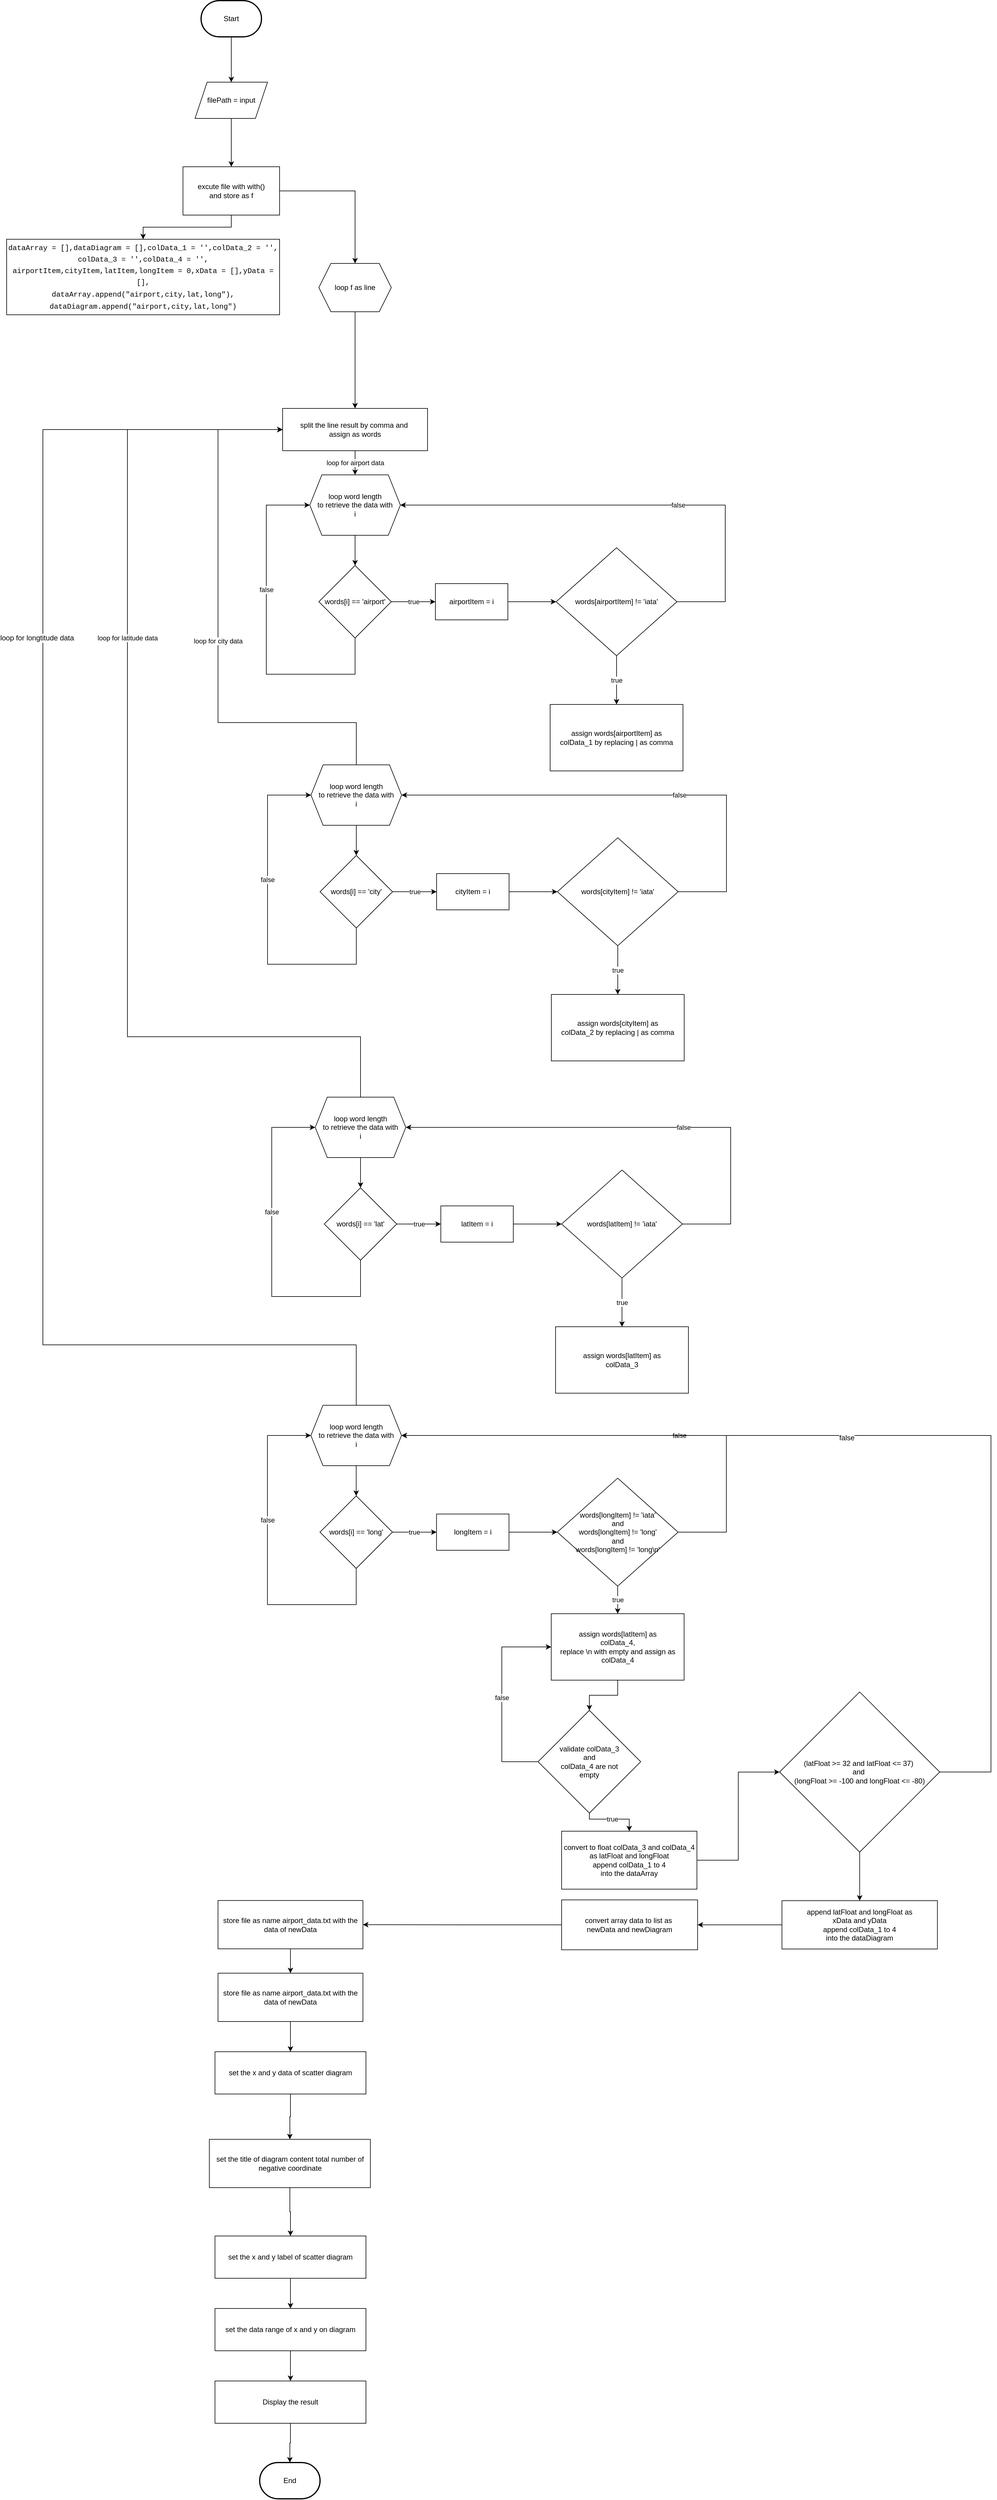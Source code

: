 <mxfile version="18.0.8" type="github">
  <diagram id="BPIov5GIYBPwOmNNc0Fw" name="Page-1">
    <mxGraphModel dx="1422" dy="864" grid="1" gridSize="10" guides="1" tooltips="1" connect="1" arrows="1" fold="1" page="1" pageScale="1" pageWidth="2000" pageHeight="5000" math="0" shadow="0">
      <root>
        <mxCell id="0" />
        <mxCell id="1" parent="0" />
        <mxCell id="6LwQTle8XzFV5wLSoJAP-1" value="filePath = input" style="shape=parallelogram;perimeter=parallelogramPerimeter;whiteSpace=wrap;html=1;fixedSize=1;" parent="1" vertex="1">
          <mxGeometry x="502" y="155" width="120" height="60" as="geometry" />
        </mxCell>
        <mxCell id="6LwQTle8XzFV5wLSoJAP-20" style="edgeStyle=orthogonalEdgeStyle;rounded=0;orthogonalLoop=1;jettySize=auto;html=1;exitX=0.5;exitY=1;exitDx=0;exitDy=0;entryX=0.5;entryY=0;entryDx=0;entryDy=0;" parent="1" source="6LwQTle8XzFV5wLSoJAP-2" target="6LwQTle8XzFV5wLSoJAP-4" edge="1">
          <mxGeometry relative="1" as="geometry" />
        </mxCell>
        <mxCell id="6LwQTle8XzFV5wLSoJAP-2" value="excute file with with()&lt;br&gt;and store as f" style="rounded=0;whiteSpace=wrap;html=1;" parent="1" vertex="1">
          <mxGeometry x="482" y="295" width="160" height="80" as="geometry" />
        </mxCell>
        <mxCell id="6LwQTle8XzFV5wLSoJAP-3" value="" style="endArrow=classic;html=1;rounded=0;entryX=0.5;entryY=0;entryDx=0;entryDy=0;exitX=0.5;exitY=1;exitDx=0;exitDy=0;" parent="1" source="6LwQTle8XzFV5wLSoJAP-1" target="6LwQTle8XzFV5wLSoJAP-2" edge="1">
          <mxGeometry width="50" height="50" relative="1" as="geometry">
            <mxPoint x="602" y="335" as="sourcePoint" />
            <mxPoint x="652" y="285" as="targetPoint" />
          </mxGeometry>
        </mxCell>
        <mxCell id="6LwQTle8XzFV5wLSoJAP-4" value="&lt;div style=&quot;line-height: 19px;&quot;&gt;&lt;div style=&quot;font-family: Consolas, &amp;quot;Courier New&amp;quot;, monospace;&quot;&gt;dataArray = [],&lt;span style=&quot;background-color: initial;&quot;&gt;dataDiagram &lt;/span&gt;&lt;span style=&quot;background-color: initial;&quot;&gt;=&lt;/span&gt;&lt;span style=&quot;background-color: initial;&quot;&gt; [],&lt;/span&gt;&lt;span style=&quot;background-color: initial;&quot;&gt;colData_1 &lt;/span&gt;&lt;span style=&quot;background-color: initial;&quot;&gt;=&lt;/span&gt;&lt;span style=&quot;background-color: initial;&quot;&gt; &lt;/span&gt;&lt;span style=&quot;background-color: initial;&quot;&gt;&#39;&#39;,&lt;/span&gt;&lt;span style=&quot;background-color: initial;&quot;&gt;colData_2 &lt;/span&gt;&lt;span style=&quot;background-color: initial;&quot;&gt;=&lt;/span&gt;&lt;span style=&quot;background-color: initial;&quot;&gt; &lt;/span&gt;&lt;span style=&quot;background-color: initial;&quot;&gt;&#39;&#39;,&lt;/span&gt;&lt;/div&gt;&lt;div style=&quot;font-family: Consolas, &amp;quot;Courier New&amp;quot;, monospace;&quot;&gt;&lt;span style=&quot;background-color: initial;&quot;&gt;colData_3 &lt;/span&gt;&lt;span style=&quot;background-color: initial;&quot;&gt;=&lt;/span&gt;&lt;span style=&quot;background-color: initial;&quot;&gt; &lt;/span&gt;&lt;span style=&quot;background-color: initial;&quot;&gt;&#39;&#39;,&lt;/span&gt;&lt;span style=&quot;background-color: initial;&quot;&gt;colData_4 &lt;/span&gt;&lt;span style=&quot;background-color: initial;&quot;&gt;=&lt;/span&gt;&lt;span style=&quot;background-color: initial;&quot;&gt; &lt;/span&gt;&lt;span style=&quot;background-color: initial;&quot;&gt;&#39;&#39;,&lt;/span&gt;&lt;/div&gt;&lt;div style=&quot;font-family: Consolas, &amp;quot;Courier New&amp;quot;, monospace;&quot;&gt;&lt;span style=&quot;background-color: initial;&quot;&gt;airportItem,&lt;/span&gt;&lt;span style=&quot;background-color: initial;&quot;&gt;cityItem,&lt;/span&gt;&lt;span style=&quot;background-color: initial;&quot;&gt;latItem,&lt;/span&gt;&lt;span style=&quot;background-color: initial;&quot;&gt;longItem &lt;/span&gt;&lt;span style=&quot;background-color: initial;&quot;&gt;=&lt;/span&gt;&lt;span style=&quot;background-color: initial;&quot;&gt; &lt;/span&gt;&lt;span style=&quot;background-color: initial;&quot;&gt;0,&lt;/span&gt;&lt;span style=&quot;background-color: initial;&quot;&gt;xData &lt;/span&gt;&lt;span style=&quot;background-color: initial;&quot;&gt;=&lt;/span&gt;&lt;span style=&quot;background-color: initial;&quot;&gt; [],&lt;/span&gt;&lt;span style=&quot;background-color: initial;&quot;&gt;yData &lt;/span&gt;&lt;span style=&quot;background-color: initial;&quot;&gt;=&lt;/span&gt;&lt;span style=&quot;background-color: initial;&quot;&gt; [],&lt;/span&gt;&lt;/div&gt;&lt;div style=&quot;&quot;&gt;&lt;span style=&quot;background-color: initial;&quot;&gt;&lt;font face=&quot;Consolas, Courier New, monospace&quot;&gt;dataArray.append(&quot;airport,city,lat,long&quot;),&lt;/font&gt;&lt;/span&gt;&lt;/div&gt;&lt;div style=&quot;&quot;&gt;&lt;span style=&quot;background-color: initial;&quot;&gt;&lt;font face=&quot;Consolas, Courier New, monospace&quot;&gt;dataDiagram.append(&quot;airport,city,lat,long&quot;)&lt;/font&gt;&lt;br&gt;&lt;/span&gt;&lt;/div&gt;&lt;/div&gt;" style="rounded=0;whiteSpace=wrap;html=1;" parent="1" vertex="1">
          <mxGeometry x="190" y="415" width="452" height="125" as="geometry" />
        </mxCell>
        <mxCell id="6LwQTle8XzFV5wLSoJAP-6" value="" style="endArrow=classic;html=1;rounded=0;exitX=1;exitY=0.5;exitDx=0;exitDy=0;entryX=0.5;entryY=0;entryDx=0;entryDy=0;" parent="1" source="6LwQTle8XzFV5wLSoJAP-2" target="6LwQTle8XzFV5wLSoJAP-9" edge="1">
          <mxGeometry width="50" height="50" relative="1" as="geometry">
            <mxPoint x="692" y="395" as="sourcePoint" />
            <mxPoint x="767" y="455" as="targetPoint" />
            <Array as="points">
              <mxPoint x="767" y="335" />
            </Array>
          </mxGeometry>
        </mxCell>
        <mxCell id="6LwQTle8XzFV5wLSoJAP-8" value="" style="endArrow=classic;html=1;rounded=0;entryX=0.5;entryY=0;entryDx=0;entryDy=0;exitX=0.5;exitY=1;exitDx=0;exitDy=0;" parent="1" source="6LwQTle8XzFV5wLSoJAP-9" target="6LwQTle8XzFV5wLSoJAP-11" edge="1">
          <mxGeometry width="50" height="50" relative="1" as="geometry">
            <mxPoint x="767" y="540" as="sourcePoint" />
            <mxPoint x="767" y="575" as="targetPoint" />
          </mxGeometry>
        </mxCell>
        <mxCell id="6LwQTle8XzFV5wLSoJAP-9" value="loop f as line" style="shape=hexagon;perimeter=hexagonPerimeter2;whiteSpace=wrap;html=1;fixedSize=1;" parent="1" vertex="1">
          <mxGeometry x="707" y="455" width="120" height="80" as="geometry" />
        </mxCell>
        <mxCell id="6LwQTle8XzFV5wLSoJAP-11" value="split the line result by comma and&amp;nbsp;&lt;br&gt;assign as words" style="rounded=0;whiteSpace=wrap;html=1;" parent="1" vertex="1">
          <mxGeometry x="647" y="695" width="240" height="70" as="geometry" />
        </mxCell>
        <mxCell id="6LwQTle8XzFV5wLSoJAP-16" style="edgeStyle=orthogonalEdgeStyle;rounded=0;orthogonalLoop=1;jettySize=auto;html=1;entryX=0.5;entryY=0;entryDx=0;entryDy=0;" parent="1" source="6LwQTle8XzFV5wLSoJAP-13" target="6LwQTle8XzFV5wLSoJAP-15" edge="1">
          <mxGeometry relative="1" as="geometry" />
        </mxCell>
        <mxCell id="6LwQTle8XzFV5wLSoJAP-13" value="loop word length&lt;br&gt;to retrieve the data with&lt;br&gt;i" style="shape=hexagon;perimeter=hexagonPerimeter2;whiteSpace=wrap;html=1;fixedSize=1;" parent="1" vertex="1">
          <mxGeometry x="692" y="805" width="150" height="100" as="geometry" />
        </mxCell>
        <mxCell id="6LwQTle8XzFV5wLSoJAP-14" value="loop for airport data" style="endArrow=classic;html=1;rounded=0;entryX=0.5;entryY=0;entryDx=0;entryDy=0;exitX=0.5;exitY=1;exitDx=0;exitDy=0;" parent="1" source="6LwQTle8XzFV5wLSoJAP-11" target="6LwQTle8XzFV5wLSoJAP-13" edge="1">
          <mxGeometry width="50" height="50" relative="1" as="geometry">
            <mxPoint x="777" y="655" as="sourcePoint" />
            <mxPoint x="777" y="705" as="targetPoint" />
          </mxGeometry>
        </mxCell>
        <mxCell id="6LwQTle8XzFV5wLSoJAP-17" value="true" style="edgeStyle=orthogonalEdgeStyle;rounded=0;orthogonalLoop=1;jettySize=auto;html=1;" parent="1" source="6LwQTle8XzFV5wLSoJAP-15" target="6LwQTle8XzFV5wLSoJAP-19" edge="1">
          <mxGeometry relative="1" as="geometry">
            <mxPoint x="900" y="1015" as="targetPoint" />
          </mxGeometry>
        </mxCell>
        <mxCell id="6LwQTle8XzFV5wLSoJAP-18" value="false" style="edgeStyle=orthogonalEdgeStyle;rounded=0;orthogonalLoop=1;jettySize=auto;html=1;exitX=0.5;exitY=1;exitDx=0;exitDy=0;entryX=0;entryY=0.5;entryDx=0;entryDy=0;" parent="1" source="6LwQTle8XzFV5wLSoJAP-15" target="6LwQTle8XzFV5wLSoJAP-13" edge="1">
          <mxGeometry x="0.241" relative="1" as="geometry">
            <Array as="points">
              <mxPoint x="767" y="1135" />
              <mxPoint x="620" y="1135" />
              <mxPoint x="620" y="855" />
            </Array>
            <mxPoint as="offset" />
          </mxGeometry>
        </mxCell>
        <mxCell id="6LwQTle8XzFV5wLSoJAP-15" value="words[i] == &#39;airport&#39;" style="rhombus;whiteSpace=wrap;html=1;" parent="1" vertex="1">
          <mxGeometry x="707" y="955" width="120" height="120" as="geometry" />
        </mxCell>
        <mxCell id="6LwQTle8XzFV5wLSoJAP-22" value="" style="edgeStyle=orthogonalEdgeStyle;rounded=0;orthogonalLoop=1;jettySize=auto;html=1;" parent="1" source="6LwQTle8XzFV5wLSoJAP-19" target="6LwQTle8XzFV5wLSoJAP-21" edge="1">
          <mxGeometry relative="1" as="geometry" />
        </mxCell>
        <mxCell id="6LwQTle8XzFV5wLSoJAP-19" value="airportItem = i" style="rounded=0;whiteSpace=wrap;html=1;" parent="1" vertex="1">
          <mxGeometry x="900" y="985" width="120" height="60" as="geometry" />
        </mxCell>
        <mxCell id="6LwQTle8XzFV5wLSoJAP-23" style="edgeStyle=orthogonalEdgeStyle;rounded=0;orthogonalLoop=1;jettySize=auto;html=1;entryX=1;entryY=0.5;entryDx=0;entryDy=0;" parent="1" source="6LwQTle8XzFV5wLSoJAP-21" target="6LwQTle8XzFV5wLSoJAP-13" edge="1">
          <mxGeometry relative="1" as="geometry">
            <Array as="points">
              <mxPoint x="1380" y="1015" />
              <mxPoint x="1380" y="855" />
            </Array>
          </mxGeometry>
        </mxCell>
        <mxCell id="6LwQTle8XzFV5wLSoJAP-24" value="false" style="edgeLabel;html=1;align=center;verticalAlign=middle;resizable=0;points=[];" parent="6LwQTle8XzFV5wLSoJAP-23" vertex="1" connectable="0">
          <mxGeometry x="-0.182" relative="1" as="geometry">
            <mxPoint as="offset" />
          </mxGeometry>
        </mxCell>
        <mxCell id="6LwQTle8XzFV5wLSoJAP-28" value="true" style="edgeStyle=orthogonalEdgeStyle;rounded=0;orthogonalLoop=1;jettySize=auto;html=1;" parent="1" source="6LwQTle8XzFV5wLSoJAP-21" target="6LwQTle8XzFV5wLSoJAP-27" edge="1">
          <mxGeometry relative="1" as="geometry" />
        </mxCell>
        <mxCell id="6LwQTle8XzFV5wLSoJAP-21" value="words[airportItem] != &#39;iata&#39;" style="rhombus;whiteSpace=wrap;html=1;rounded=0;" parent="1" vertex="1">
          <mxGeometry x="1100" y="925.63" width="200" height="178.75" as="geometry" />
        </mxCell>
        <mxCell id="6LwQTle8XzFV5wLSoJAP-27" value="assign&amp;nbsp;words[airportItem] as &lt;br&gt;colData_1 by replacing | as comma" style="whiteSpace=wrap;html=1;rounded=0;" parent="1" vertex="1">
          <mxGeometry x="1090" y="1185.01" width="219.99" height="109.99" as="geometry" />
        </mxCell>
        <mxCell id="6LwQTle8XzFV5wLSoJAP-29" style="edgeStyle=orthogonalEdgeStyle;rounded=0;orthogonalLoop=1;jettySize=auto;html=1;entryX=0.5;entryY=0;entryDx=0;entryDy=0;exitX=0.5;exitY=1;exitDx=0;exitDy=0;" parent="1" source="6LwQTle8XzFV5wLSoJAP-40" target="6LwQTle8XzFV5wLSoJAP-32" edge="1">
          <mxGeometry relative="1" as="geometry">
            <mxPoint x="769" y="1385" as="sourcePoint" />
          </mxGeometry>
        </mxCell>
        <mxCell id="6LwQTle8XzFV5wLSoJAP-30" value="true" style="edgeStyle=orthogonalEdgeStyle;rounded=0;orthogonalLoop=1;jettySize=auto;html=1;" parent="1" source="6LwQTle8XzFV5wLSoJAP-32" target="6LwQTle8XzFV5wLSoJAP-34" edge="1">
          <mxGeometry relative="1" as="geometry">
            <mxPoint x="902" y="1495" as="targetPoint" />
          </mxGeometry>
        </mxCell>
        <mxCell id="6LwQTle8XzFV5wLSoJAP-31" value="false" style="edgeStyle=orthogonalEdgeStyle;rounded=0;orthogonalLoop=1;jettySize=auto;html=1;exitX=0.5;exitY=1;exitDx=0;exitDy=0;entryX=0;entryY=0.5;entryDx=0;entryDy=0;" parent="1" source="6LwQTle8XzFV5wLSoJAP-32" target="6LwQTle8XzFV5wLSoJAP-40" edge="1">
          <mxGeometry x="0.241" relative="1" as="geometry">
            <mxPoint x="694" y="1335" as="targetPoint" />
            <Array as="points">
              <mxPoint x="769" y="1615" />
              <mxPoint x="622" y="1615" />
              <mxPoint x="622" y="1335" />
            </Array>
            <mxPoint as="offset" />
          </mxGeometry>
        </mxCell>
        <mxCell id="6LwQTle8XzFV5wLSoJAP-32" value="words[i] == &#39;city&#39;" style="rhombus;whiteSpace=wrap;html=1;" parent="1" vertex="1">
          <mxGeometry x="709" y="1435" width="120" height="120" as="geometry" />
        </mxCell>
        <mxCell id="6LwQTle8XzFV5wLSoJAP-33" value="" style="edgeStyle=orthogonalEdgeStyle;rounded=0;orthogonalLoop=1;jettySize=auto;html=1;" parent="1" source="6LwQTle8XzFV5wLSoJAP-34" target="6LwQTle8XzFV5wLSoJAP-38" edge="1">
          <mxGeometry relative="1" as="geometry" />
        </mxCell>
        <mxCell id="6LwQTle8XzFV5wLSoJAP-34" value="cityItem = i" style="rounded=0;whiteSpace=wrap;html=1;" parent="1" vertex="1">
          <mxGeometry x="902" y="1465" width="120" height="60" as="geometry" />
        </mxCell>
        <mxCell id="6LwQTle8XzFV5wLSoJAP-35" style="edgeStyle=orthogonalEdgeStyle;rounded=0;orthogonalLoop=1;jettySize=auto;html=1;entryX=1;entryY=0.5;entryDx=0;entryDy=0;" parent="1" source="6LwQTle8XzFV5wLSoJAP-38" target="6LwQTle8XzFV5wLSoJAP-40" edge="1">
          <mxGeometry relative="1" as="geometry">
            <mxPoint x="844" y="1335" as="targetPoint" />
            <Array as="points">
              <mxPoint x="1382" y="1495" />
              <mxPoint x="1382" y="1335" />
            </Array>
          </mxGeometry>
        </mxCell>
        <mxCell id="6LwQTle8XzFV5wLSoJAP-36" value="false" style="edgeLabel;html=1;align=center;verticalAlign=middle;resizable=0;points=[];" parent="6LwQTle8XzFV5wLSoJAP-35" vertex="1" connectable="0">
          <mxGeometry x="-0.182" relative="1" as="geometry">
            <mxPoint as="offset" />
          </mxGeometry>
        </mxCell>
        <mxCell id="6LwQTle8XzFV5wLSoJAP-37" value="true" style="edgeStyle=orthogonalEdgeStyle;rounded=0;orthogonalLoop=1;jettySize=auto;html=1;" parent="1" source="6LwQTle8XzFV5wLSoJAP-38" target="6LwQTle8XzFV5wLSoJAP-39" edge="1">
          <mxGeometry relative="1" as="geometry" />
        </mxCell>
        <mxCell id="6LwQTle8XzFV5wLSoJAP-38" value="words[cityItem] != &#39;iata&#39;" style="rhombus;whiteSpace=wrap;html=1;rounded=0;" parent="1" vertex="1">
          <mxGeometry x="1102" y="1405.63" width="200" height="178.75" as="geometry" />
        </mxCell>
        <mxCell id="6LwQTle8XzFV5wLSoJAP-39" value="assign&amp;nbsp;words[cityItem] as &lt;br&gt;colData_2 by replacing | as comma" style="whiteSpace=wrap;html=1;rounded=0;" parent="1" vertex="1">
          <mxGeometry x="1092" y="1665.01" width="219.99" height="109.99" as="geometry" />
        </mxCell>
        <mxCell id="6LwQTle8XzFV5wLSoJAP-41" value="loop for city data" style="edgeStyle=orthogonalEdgeStyle;rounded=0;orthogonalLoop=1;jettySize=auto;html=1;entryX=0;entryY=0.5;entryDx=0;entryDy=0;" parent="1" source="6LwQTle8XzFV5wLSoJAP-40" target="6LwQTle8XzFV5wLSoJAP-11" edge="1">
          <mxGeometry x="-0.026" relative="1" as="geometry">
            <Array as="points">
              <mxPoint x="769" y="1215" />
              <mxPoint x="540" y="1215" />
              <mxPoint x="540" y="730" />
            </Array>
            <mxPoint as="offset" />
          </mxGeometry>
        </mxCell>
        <mxCell id="6LwQTle8XzFV5wLSoJAP-40" value="loop word length&lt;br&gt;to retrieve the data with&lt;br&gt;i" style="shape=hexagon;perimeter=hexagonPerimeter2;whiteSpace=wrap;html=1;fixedSize=1;" parent="1" vertex="1">
          <mxGeometry x="694" y="1285" width="150" height="100" as="geometry" />
        </mxCell>
        <mxCell id="6LwQTle8XzFV5wLSoJAP-42" style="edgeStyle=orthogonalEdgeStyle;rounded=0;orthogonalLoop=1;jettySize=auto;html=1;entryX=0.5;entryY=0;entryDx=0;entryDy=0;exitX=0.5;exitY=1;exitDx=0;exitDy=0;" parent="1" source="6LwQTle8XzFV5wLSoJAP-53" target="6LwQTle8XzFV5wLSoJAP-45" edge="1">
          <mxGeometry relative="1" as="geometry">
            <mxPoint x="776" y="1935" as="sourcePoint" />
          </mxGeometry>
        </mxCell>
        <mxCell id="6LwQTle8XzFV5wLSoJAP-43" value="true" style="edgeStyle=orthogonalEdgeStyle;rounded=0;orthogonalLoop=1;jettySize=auto;html=1;" parent="1" source="6LwQTle8XzFV5wLSoJAP-45" target="6LwQTle8XzFV5wLSoJAP-47" edge="1">
          <mxGeometry relative="1" as="geometry">
            <mxPoint x="909" y="2045" as="targetPoint" />
          </mxGeometry>
        </mxCell>
        <mxCell id="6LwQTle8XzFV5wLSoJAP-44" value="false" style="edgeStyle=orthogonalEdgeStyle;rounded=0;orthogonalLoop=1;jettySize=auto;html=1;exitX=0.5;exitY=1;exitDx=0;exitDy=0;entryX=0;entryY=0.5;entryDx=0;entryDy=0;" parent="1" source="6LwQTle8XzFV5wLSoJAP-45" target="6LwQTle8XzFV5wLSoJAP-53" edge="1">
          <mxGeometry x="0.241" relative="1" as="geometry">
            <mxPoint x="701" y="1885" as="targetPoint" />
            <Array as="points">
              <mxPoint x="776" y="2165" />
              <mxPoint x="629" y="2165" />
              <mxPoint x="629" y="1885" />
            </Array>
            <mxPoint as="offset" />
          </mxGeometry>
        </mxCell>
        <mxCell id="6LwQTle8XzFV5wLSoJAP-45" value="words[i] == &#39;lat&#39;" style="rhombus;whiteSpace=wrap;html=1;" parent="1" vertex="1">
          <mxGeometry x="716" y="1985" width="120" height="120" as="geometry" />
        </mxCell>
        <mxCell id="6LwQTle8XzFV5wLSoJAP-46" value="" style="edgeStyle=orthogonalEdgeStyle;rounded=0;orthogonalLoop=1;jettySize=auto;html=1;" parent="1" source="6LwQTle8XzFV5wLSoJAP-47" target="6LwQTle8XzFV5wLSoJAP-51" edge="1">
          <mxGeometry relative="1" as="geometry" />
        </mxCell>
        <mxCell id="6LwQTle8XzFV5wLSoJAP-47" value="latItem = i" style="rounded=0;whiteSpace=wrap;html=1;" parent="1" vertex="1">
          <mxGeometry x="909" y="2015" width="120" height="60" as="geometry" />
        </mxCell>
        <mxCell id="6LwQTle8XzFV5wLSoJAP-48" style="edgeStyle=orthogonalEdgeStyle;rounded=0;orthogonalLoop=1;jettySize=auto;html=1;entryX=1;entryY=0.5;entryDx=0;entryDy=0;" parent="1" source="6LwQTle8XzFV5wLSoJAP-51" target="6LwQTle8XzFV5wLSoJAP-53" edge="1">
          <mxGeometry relative="1" as="geometry">
            <mxPoint x="851" y="1885" as="targetPoint" />
            <Array as="points">
              <mxPoint x="1389" y="2045" />
              <mxPoint x="1389" y="1885" />
            </Array>
          </mxGeometry>
        </mxCell>
        <mxCell id="6LwQTle8XzFV5wLSoJAP-49" value="false" style="edgeLabel;html=1;align=center;verticalAlign=middle;resizable=0;points=[];" parent="6LwQTle8XzFV5wLSoJAP-48" vertex="1" connectable="0">
          <mxGeometry x="-0.182" relative="1" as="geometry">
            <mxPoint as="offset" />
          </mxGeometry>
        </mxCell>
        <mxCell id="6LwQTle8XzFV5wLSoJAP-50" value="true" style="edgeStyle=orthogonalEdgeStyle;rounded=0;orthogonalLoop=1;jettySize=auto;html=1;" parent="1" source="6LwQTle8XzFV5wLSoJAP-51" target="6LwQTle8XzFV5wLSoJAP-52" edge="1">
          <mxGeometry relative="1" as="geometry" />
        </mxCell>
        <mxCell id="6LwQTle8XzFV5wLSoJAP-51" value="words[latItem] != &#39;iata&#39;" style="rhombus;whiteSpace=wrap;html=1;rounded=0;" parent="1" vertex="1">
          <mxGeometry x="1109" y="1955.63" width="200" height="178.75" as="geometry" />
        </mxCell>
        <mxCell id="6LwQTle8XzFV5wLSoJAP-52" value="assign&amp;nbsp;words[latItem] as &lt;br&gt;colData_3" style="whiteSpace=wrap;html=1;rounded=0;" parent="1" vertex="1">
          <mxGeometry x="1099" y="2215.01" width="219.99" height="109.99" as="geometry" />
        </mxCell>
        <mxCell id="6LwQTle8XzFV5wLSoJAP-54" style="edgeStyle=orthogonalEdgeStyle;rounded=0;orthogonalLoop=1;jettySize=auto;html=1;entryX=0;entryY=0.5;entryDx=0;entryDy=0;" parent="1" source="6LwQTle8XzFV5wLSoJAP-53" target="6LwQTle8XzFV5wLSoJAP-11" edge="1">
          <mxGeometry relative="1" as="geometry">
            <Array as="points">
              <mxPoint x="776" y="1735" />
              <mxPoint x="390" y="1735" />
              <mxPoint x="390" y="730" />
            </Array>
          </mxGeometry>
        </mxCell>
        <mxCell id="6LwQTle8XzFV5wLSoJAP-55" value="loop for latitude data" style="edgeLabel;html=1;align=center;verticalAlign=middle;resizable=0;points=[];" parent="6LwQTle8XzFV5wLSoJAP-54" vertex="1" connectable="0">
          <mxGeometry x="-0.006" relative="1" as="geometry">
            <mxPoint y="-277" as="offset" />
          </mxGeometry>
        </mxCell>
        <mxCell id="6LwQTle8XzFV5wLSoJAP-53" value="loop word length&lt;br&gt;to retrieve the data with&lt;br&gt;i" style="shape=hexagon;perimeter=hexagonPerimeter2;whiteSpace=wrap;html=1;fixedSize=1;" parent="1" vertex="1">
          <mxGeometry x="701" y="1835" width="150" height="100" as="geometry" />
        </mxCell>
        <mxCell id="6LwQTle8XzFV5wLSoJAP-57" style="edgeStyle=orthogonalEdgeStyle;rounded=0;orthogonalLoop=1;jettySize=auto;html=1;entryX=0.5;entryY=0;entryDx=0;entryDy=0;exitX=0.5;exitY=1;exitDx=0;exitDy=0;" parent="1" source="6LwQTle8XzFV5wLSoJAP-68" target="6LwQTle8XzFV5wLSoJAP-60" edge="1">
          <mxGeometry relative="1" as="geometry">
            <mxPoint x="768.86" y="2445" as="sourcePoint" />
          </mxGeometry>
        </mxCell>
        <mxCell id="6LwQTle8XzFV5wLSoJAP-58" value="true" style="edgeStyle=orthogonalEdgeStyle;rounded=0;orthogonalLoop=1;jettySize=auto;html=1;" parent="1" source="6LwQTle8XzFV5wLSoJAP-60" target="6LwQTle8XzFV5wLSoJAP-62" edge="1">
          <mxGeometry relative="1" as="geometry">
            <mxPoint x="901.86" y="2555" as="targetPoint" />
          </mxGeometry>
        </mxCell>
        <mxCell id="6LwQTle8XzFV5wLSoJAP-59" value="false" style="edgeStyle=orthogonalEdgeStyle;rounded=0;orthogonalLoop=1;jettySize=auto;html=1;exitX=0.5;exitY=1;exitDx=0;exitDy=0;entryX=0;entryY=0.5;entryDx=0;entryDy=0;" parent="1" source="6LwQTle8XzFV5wLSoJAP-60" target="6LwQTle8XzFV5wLSoJAP-68" edge="1">
          <mxGeometry x="0.241" relative="1" as="geometry">
            <mxPoint x="693.86" y="2395" as="targetPoint" />
            <Array as="points">
              <mxPoint x="768.86" y="2675" />
              <mxPoint x="621.86" y="2675" />
              <mxPoint x="621.86" y="2395" />
            </Array>
            <mxPoint as="offset" />
          </mxGeometry>
        </mxCell>
        <mxCell id="6LwQTle8XzFV5wLSoJAP-60" value="words[i] == &#39;long&#39;" style="rhombus;whiteSpace=wrap;html=1;" parent="1" vertex="1">
          <mxGeometry x="708.86" y="2495" width="120" height="120" as="geometry" />
        </mxCell>
        <mxCell id="6LwQTle8XzFV5wLSoJAP-61" value="" style="edgeStyle=orthogonalEdgeStyle;rounded=0;orthogonalLoop=1;jettySize=auto;html=1;" parent="1" source="6LwQTle8XzFV5wLSoJAP-62" target="6LwQTle8XzFV5wLSoJAP-66" edge="1">
          <mxGeometry relative="1" as="geometry" />
        </mxCell>
        <mxCell id="6LwQTle8XzFV5wLSoJAP-62" value="longItem = i" style="rounded=0;whiteSpace=wrap;html=1;" parent="1" vertex="1">
          <mxGeometry x="901.86" y="2525" width="120" height="60" as="geometry" />
        </mxCell>
        <mxCell id="6LwQTle8XzFV5wLSoJAP-63" style="edgeStyle=orthogonalEdgeStyle;rounded=0;orthogonalLoop=1;jettySize=auto;html=1;entryX=1;entryY=0.5;entryDx=0;entryDy=0;" parent="1" source="6LwQTle8XzFV5wLSoJAP-66" target="6LwQTle8XzFV5wLSoJAP-68" edge="1">
          <mxGeometry relative="1" as="geometry">
            <mxPoint x="843.86" y="2395" as="targetPoint" />
            <Array as="points">
              <mxPoint x="1381.86" y="2555" />
              <mxPoint x="1381.86" y="2395" />
            </Array>
          </mxGeometry>
        </mxCell>
        <mxCell id="6LwQTle8XzFV5wLSoJAP-64" value="false" style="edgeLabel;html=1;align=center;verticalAlign=middle;resizable=0;points=[];" parent="6LwQTle8XzFV5wLSoJAP-63" vertex="1" connectable="0">
          <mxGeometry x="-0.182" relative="1" as="geometry">
            <mxPoint as="offset" />
          </mxGeometry>
        </mxCell>
        <mxCell id="6LwQTle8XzFV5wLSoJAP-65" value="true" style="edgeStyle=orthogonalEdgeStyle;rounded=0;orthogonalLoop=1;jettySize=auto;html=1;" parent="1" source="6LwQTle8XzFV5wLSoJAP-66" target="6LwQTle8XzFV5wLSoJAP-67" edge="1">
          <mxGeometry relative="1" as="geometry" />
        </mxCell>
        <mxCell id="6LwQTle8XzFV5wLSoJAP-66" value="words[longItem] != &#39;iata&#39; &lt;br&gt;and &lt;br&gt;words[longItem] != &#39;long&#39;&lt;br&gt;and&lt;br&gt;words[longItem] != &#39;long\n&#39;" style="rhombus;whiteSpace=wrap;html=1;rounded=0;" parent="1" vertex="1">
          <mxGeometry x="1101.86" y="2465.63" width="200" height="178.75" as="geometry" />
        </mxCell>
        <mxCell id="6LwQTle8XzFV5wLSoJAP-73" value="" style="edgeStyle=orthogonalEdgeStyle;rounded=0;orthogonalLoop=1;jettySize=auto;html=1;fontSize=12;fontColor=#000000;entryX=0.5;entryY=0;entryDx=0;entryDy=0;" parent="1" source="6LwQTle8XzFV5wLSoJAP-67" target="eBDmmTzqOYnVnQXmWOaE-3" edge="1">
          <mxGeometry relative="1" as="geometry" />
        </mxCell>
        <mxCell id="6LwQTle8XzFV5wLSoJAP-67" value="assign&amp;nbsp;words[latItem] as &lt;br&gt;colData_4,&lt;br&gt;replace \n with empty and assign as&lt;br&gt;colData_4" style="whiteSpace=wrap;html=1;rounded=0;" parent="1" vertex="1">
          <mxGeometry x="1091.86" y="2690" width="219.99" height="109.99" as="geometry" />
        </mxCell>
        <mxCell id="6LwQTle8XzFV5wLSoJAP-69" style="edgeStyle=orthogonalEdgeStyle;rounded=0;orthogonalLoop=1;jettySize=auto;html=1;entryX=0;entryY=0.5;entryDx=0;entryDy=0;fontSize=12;fontColor=#000000;" parent="1" source="6LwQTle8XzFV5wLSoJAP-68" target="6LwQTle8XzFV5wLSoJAP-11" edge="1">
          <mxGeometry relative="1" as="geometry">
            <Array as="points">
              <mxPoint x="769" y="2245" />
              <mxPoint x="250" y="2245" />
              <mxPoint x="250" y="730" />
            </Array>
          </mxGeometry>
        </mxCell>
        <mxCell id="6LwQTle8XzFV5wLSoJAP-70" value="loop for longtitude data" style="edgeLabel;html=1;align=center;verticalAlign=middle;resizable=0;points=[];fontSize=12;fontColor=#000000;" parent="6LwQTle8XzFV5wLSoJAP-69" vertex="1" connectable="0">
          <mxGeometry x="0.269" y="-1" relative="1" as="geometry">
            <mxPoint x="-11" y="-183" as="offset" />
          </mxGeometry>
        </mxCell>
        <mxCell id="6LwQTle8XzFV5wLSoJAP-68" value="loop word length&lt;br&gt;to retrieve the data with&lt;br&gt;i" style="shape=hexagon;perimeter=hexagonPerimeter2;whiteSpace=wrap;html=1;fixedSize=1;" parent="1" vertex="1">
          <mxGeometry x="693.86" y="2345" width="150" height="100" as="geometry" />
        </mxCell>
        <mxCell id="easNnuGj9xqRz9nYho5o-2" value="" style="edgeStyle=orthogonalEdgeStyle;rounded=0;orthogonalLoop=1;jettySize=auto;html=1;fontSize=12;fontColor=#000000;" parent="1" source="6LwQTle8XzFV5wLSoJAP-72" target="easNnuGj9xqRz9nYho5o-1" edge="1">
          <mxGeometry relative="1" as="geometry" />
        </mxCell>
        <mxCell id="6LwQTle8XzFV5wLSoJAP-72" value="convert to float colData_3 and colData_4&lt;br&gt;as latFloat and longFloat&lt;br&gt;append colData_1 to 4 &lt;br&gt;into the dataArray" style="whiteSpace=wrap;html=1;rounded=0;" parent="1" vertex="1">
          <mxGeometry x="1109" y="3050" width="224.09" height="95.93" as="geometry" />
        </mxCell>
        <mxCell id="easNnuGj9xqRz9nYho5o-5" value="" style="edgeStyle=orthogonalEdgeStyle;rounded=0;orthogonalLoop=1;jettySize=auto;html=1;fontSize=12;fontColor=#000000;" parent="1" source="easNnuGj9xqRz9nYho5o-1" target="easNnuGj9xqRz9nYho5o-4" edge="1">
          <mxGeometry relative="1" as="geometry" />
        </mxCell>
        <mxCell id="easNnuGj9xqRz9nYho5o-7" style="edgeStyle=orthogonalEdgeStyle;rounded=0;orthogonalLoop=1;jettySize=auto;html=1;exitX=1;exitY=0.5;exitDx=0;exitDy=0;entryX=1;entryY=0.5;entryDx=0;entryDy=0;fontSize=12;fontColor=#000000;" parent="1" source="easNnuGj9xqRz9nYho5o-1" target="6LwQTle8XzFV5wLSoJAP-68" edge="1">
          <mxGeometry relative="1" as="geometry">
            <Array as="points">
              <mxPoint x="1820" y="2952" />
              <mxPoint x="1820" y="2395" />
            </Array>
          </mxGeometry>
        </mxCell>
        <mxCell id="easNnuGj9xqRz9nYho5o-8" value="false" style="edgeLabel;html=1;align=center;verticalAlign=middle;resizable=0;points=[];fontSize=12;fontColor=#000000;" parent="easNnuGj9xqRz9nYho5o-7" vertex="1" connectable="0">
          <mxGeometry x="0.09" y="4" relative="1" as="geometry">
            <mxPoint x="1" as="offset" />
          </mxGeometry>
        </mxCell>
        <mxCell id="easNnuGj9xqRz9nYho5o-1" value="(latFloat &gt;= 32 and latFloat &lt;= 37) &#xa;and &#xa;(longFloat &gt;= -100 and longFloat &lt;= -80)" style="rhombus;whiteSpace=wrap;html=1;rounded=0;" parent="1" vertex="1">
          <mxGeometry x="1470" y="2819.45" width="265.18" height="265.18" as="geometry" />
        </mxCell>
        <mxCell id="easNnuGj9xqRz9nYho5o-10" value="" style="edgeStyle=orthogonalEdgeStyle;rounded=0;orthogonalLoop=1;jettySize=auto;html=1;fontSize=12;fontColor=#000000;" parent="1" source="easNnuGj9xqRz9nYho5o-4" target="easNnuGj9xqRz9nYho5o-9" edge="1">
          <mxGeometry relative="1" as="geometry" />
        </mxCell>
        <mxCell id="easNnuGj9xqRz9nYho5o-4" value="&lt;span style=&quot;&quot;&gt;append latFloat and longFloat as&lt;br&gt;xData and yData&lt;br&gt;append colData_1 to 4&lt;/span&gt;&lt;br style=&quot;&quot;&gt;&lt;span style=&quot;&quot;&gt;into the dataDiagram&lt;/span&gt;" style="whiteSpace=wrap;html=1;rounded=0;" parent="1" vertex="1">
          <mxGeometry x="1473.89" y="3165" width="257.41" height="80" as="geometry" />
        </mxCell>
        <mxCell id="easNnuGj9xqRz9nYho5o-14" style="edgeStyle=orthogonalEdgeStyle;rounded=0;orthogonalLoop=1;jettySize=auto;html=1;entryX=1;entryY=0.5;entryDx=0;entryDy=0;fontSize=12;fontColor=#000000;" parent="1" source="easNnuGj9xqRz9nYho5o-9" target="easNnuGj9xqRz9nYho5o-11" edge="1">
          <mxGeometry relative="1" as="geometry" />
        </mxCell>
        <mxCell id="easNnuGj9xqRz9nYho5o-9" value="convert array data to list as&amp;nbsp;&lt;br&gt;newData and newDiagram" style="whiteSpace=wrap;html=1;rounded=0;" parent="1" vertex="1">
          <mxGeometry x="1109" y="3163.7" width="225.19" height="82.59" as="geometry" />
        </mxCell>
        <mxCell id="easNnuGj9xqRz9nYho5o-13" style="edgeStyle=orthogonalEdgeStyle;rounded=0;orthogonalLoop=1;jettySize=auto;html=1;entryX=0.5;entryY=0;entryDx=0;entryDy=0;fontSize=12;fontColor=#000000;" parent="1" source="easNnuGj9xqRz9nYho5o-11" target="easNnuGj9xqRz9nYho5o-12" edge="1">
          <mxGeometry relative="1" as="geometry" />
        </mxCell>
        <mxCell id="easNnuGj9xqRz9nYho5o-11" value="store file as name airport_data.txt with the data of newData" style="rounded=0;whiteSpace=wrap;html=1;labelBackgroundColor=none;fontSize=12;fontColor=#000000;" parent="1" vertex="1">
          <mxGeometry x="540" y="3164.7" width="240" height="80" as="geometry" />
        </mxCell>
        <mxCell id="easNnuGj9xqRz9nYho5o-16" style="edgeStyle=orthogonalEdgeStyle;rounded=0;orthogonalLoop=1;jettySize=auto;html=1;entryX=0.5;entryY=0;entryDx=0;entryDy=0;fontSize=12;fontColor=#000000;" parent="1" source="easNnuGj9xqRz9nYho5o-12" target="easNnuGj9xqRz9nYho5o-15" edge="1">
          <mxGeometry relative="1" as="geometry" />
        </mxCell>
        <mxCell id="easNnuGj9xqRz9nYho5o-12" value="store file as name airport_data.txt with the data of newData" style="rounded=0;whiteSpace=wrap;html=1;labelBackgroundColor=none;fontSize=12;fontColor=#000000;" parent="1" vertex="1">
          <mxGeometry x="540" y="3285" width="240" height="80" as="geometry" />
        </mxCell>
        <mxCell id="easNnuGj9xqRz9nYho5o-18" value="" style="edgeStyle=orthogonalEdgeStyle;rounded=0;orthogonalLoop=1;jettySize=auto;html=1;fontSize=12;fontColor=#000000;exitX=0.5;exitY=1;exitDx=0;exitDy=0;" parent="1" source="eBDmmTzqOYnVnQXmWOaE-7" target="easNnuGj9xqRz9nYho5o-17" edge="1">
          <mxGeometry relative="1" as="geometry" />
        </mxCell>
        <mxCell id="eBDmmTzqOYnVnQXmWOaE-9" style="edgeStyle=orthogonalEdgeStyle;rounded=0;orthogonalLoop=1;jettySize=auto;html=1;exitX=0.5;exitY=1;exitDx=0;exitDy=0;entryX=0.5;entryY=0;entryDx=0;entryDy=0;" edge="1" parent="1" source="easNnuGj9xqRz9nYho5o-15" target="eBDmmTzqOYnVnQXmWOaE-7">
          <mxGeometry relative="1" as="geometry" />
        </mxCell>
        <mxCell id="easNnuGj9xqRz9nYho5o-15" value="set the x and y data of scatter diagram" style="rounded=0;whiteSpace=wrap;html=1;labelBackgroundColor=none;fontSize=12;fontColor=#000000;" parent="1" vertex="1">
          <mxGeometry x="535" y="3415" width="250" height="70" as="geometry" />
        </mxCell>
        <mxCell id="easNnuGj9xqRz9nYho5o-20" value="" style="edgeStyle=orthogonalEdgeStyle;rounded=0;orthogonalLoop=1;jettySize=auto;html=1;fontSize=12;fontColor=#000000;" parent="1" source="easNnuGj9xqRz9nYho5o-17" target="easNnuGj9xqRz9nYho5o-19" edge="1">
          <mxGeometry relative="1" as="geometry" />
        </mxCell>
        <mxCell id="easNnuGj9xqRz9nYho5o-17" value="set the x and y label of scatter diagram" style="rounded=0;whiteSpace=wrap;html=1;labelBackgroundColor=none;fontSize=12;fontColor=#000000;" parent="1" vertex="1">
          <mxGeometry x="535" y="3720" width="250" height="70" as="geometry" />
        </mxCell>
        <mxCell id="easNnuGj9xqRz9nYho5o-22" value="" style="edgeStyle=orthogonalEdgeStyle;rounded=0;orthogonalLoop=1;jettySize=auto;html=1;fontSize=12;fontColor=#000000;" parent="1" source="easNnuGj9xqRz9nYho5o-19" target="easNnuGj9xqRz9nYho5o-21" edge="1">
          <mxGeometry relative="1" as="geometry" />
        </mxCell>
        <mxCell id="easNnuGj9xqRz9nYho5o-19" value="set the data range of x and y on diagram" style="rounded=0;whiteSpace=wrap;html=1;labelBackgroundColor=none;fontSize=12;fontColor=#000000;" parent="1" vertex="1">
          <mxGeometry x="535" y="3840" width="250" height="70" as="geometry" />
        </mxCell>
        <mxCell id="easNnuGj9xqRz9nYho5o-26" style="edgeStyle=orthogonalEdgeStyle;rounded=0;orthogonalLoop=1;jettySize=auto;html=1;exitX=0.5;exitY=1;exitDx=0;exitDy=0;entryX=0.5;entryY=0;entryDx=0;entryDy=0;entryPerimeter=0;fontSize=12;fontColor=#000000;" parent="1" source="easNnuGj9xqRz9nYho5o-21" target="easNnuGj9xqRz9nYho5o-25" edge="1">
          <mxGeometry relative="1" as="geometry" />
        </mxCell>
        <mxCell id="easNnuGj9xqRz9nYho5o-21" value="Display the result" style="rounded=0;whiteSpace=wrap;html=1;labelBackgroundColor=none;fontSize=12;fontColor=#000000;" parent="1" vertex="1">
          <mxGeometry x="535" y="3960" width="250" height="70" as="geometry" />
        </mxCell>
        <mxCell id="easNnuGj9xqRz9nYho5o-24" style="edgeStyle=orthogonalEdgeStyle;rounded=0;orthogonalLoop=1;jettySize=auto;html=1;entryX=0.5;entryY=0;entryDx=0;entryDy=0;fontSize=12;fontColor=#000000;" parent="1" source="easNnuGj9xqRz9nYho5o-23" target="6LwQTle8XzFV5wLSoJAP-1" edge="1">
          <mxGeometry relative="1" as="geometry" />
        </mxCell>
        <mxCell id="easNnuGj9xqRz9nYho5o-23" value="Start" style="strokeWidth=2;html=1;shape=mxgraph.flowchart.terminator;whiteSpace=wrap;labelBackgroundColor=none;fontSize=12;fontColor=#000000;" parent="1" vertex="1">
          <mxGeometry x="512" y="20" width="100" height="60" as="geometry" />
        </mxCell>
        <mxCell id="easNnuGj9xqRz9nYho5o-25" value="End" style="strokeWidth=2;html=1;shape=mxgraph.flowchart.terminator;whiteSpace=wrap;labelBackgroundColor=none;fontSize=12;fontColor=#000000;" parent="1" vertex="1">
          <mxGeometry x="609" y="4095" width="100" height="60" as="geometry" />
        </mxCell>
        <mxCell id="eBDmmTzqOYnVnQXmWOaE-5" value="false" style="edgeStyle=orthogonalEdgeStyle;rounded=0;orthogonalLoop=1;jettySize=auto;html=1;exitX=0;exitY=0.5;exitDx=0;exitDy=0;entryX=0;entryY=0.5;entryDx=0;entryDy=0;" edge="1" parent="1" source="eBDmmTzqOYnVnQXmWOaE-3" target="6LwQTle8XzFV5wLSoJAP-67">
          <mxGeometry relative="1" as="geometry">
            <Array as="points">
              <mxPoint x="1010" y="2935" />
              <mxPoint x="1010" y="2745" />
            </Array>
          </mxGeometry>
        </mxCell>
        <mxCell id="eBDmmTzqOYnVnQXmWOaE-6" value="true" style="edgeStyle=orthogonalEdgeStyle;rounded=0;orthogonalLoop=1;jettySize=auto;html=1;exitX=0.5;exitY=1;exitDx=0;exitDy=0;entryX=0.5;entryY=0;entryDx=0;entryDy=0;" edge="1" parent="1" source="eBDmmTzqOYnVnQXmWOaE-3" target="6LwQTle8XzFV5wLSoJAP-72">
          <mxGeometry relative="1" as="geometry">
            <Array as="points">
              <mxPoint x="1155" y="3030" />
              <mxPoint x="1221" y="3030" />
            </Array>
          </mxGeometry>
        </mxCell>
        <mxCell id="eBDmmTzqOYnVnQXmWOaE-3" value="validate colData_3 &lt;br&gt;and &lt;br&gt;colData_4 are not &lt;br&gt;empty" style="rhombus;whiteSpace=wrap;html=1;rounded=0;" vertex="1" parent="1">
          <mxGeometry x="1070" y="2850" width="170" height="170" as="geometry" />
        </mxCell>
        <mxCell id="eBDmmTzqOYnVnQXmWOaE-7" value="set the title of diagram content total number of &lt;br&gt;negative coordinate" style="whiteSpace=wrap;html=1;fontColor=#000000;rounded=0;labelBackgroundColor=none;" vertex="1" parent="1">
          <mxGeometry x="525.66" y="3560" width="266.67" height="80" as="geometry" />
        </mxCell>
      </root>
    </mxGraphModel>
  </diagram>
</mxfile>
